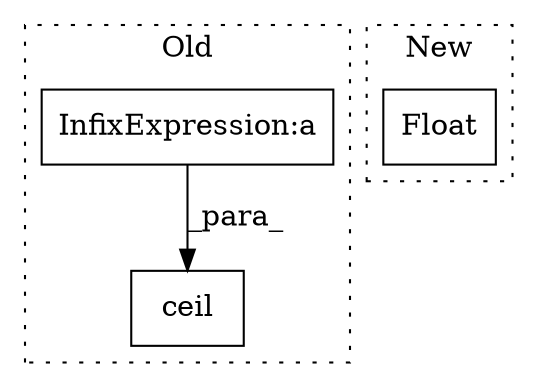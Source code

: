 digraph G {
subgraph cluster0 {
1 [label="ceil" a="32" s="3785,3821" l="5,1" shape="box"];
3 [label="InfixExpression:a" a="27" s="3802" l="3" shape="box"];
label = "Old";
style="dotted";
}
subgraph cluster1 {
2 [label="Float" a="32" s="3865,3876" l="6,1" shape="box"];
label = "New";
style="dotted";
}
3 -> 1 [label="_para_"];
}